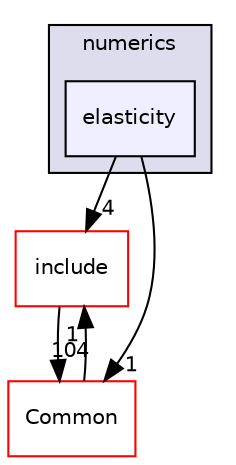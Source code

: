 digraph "SU2_CFD/src/numerics/elasticity" {
  compound=true
  node [ fontsize="10", fontname="Helvetica"];
  edge [ labelfontsize="10", labelfontname="Helvetica"];
  subgraph clusterdir_28ed81e72bcc2d8001c2a1104e4c8ee3 {
    graph [ bgcolor="#ddddee", pencolor="black", label="numerics" fontname="Helvetica", fontsize="10", URL="dir_28ed81e72bcc2d8001c2a1104e4c8ee3.html"]
  dir_141e3cd13cc19ef000b56b660a109b2b [shape=box, label="elasticity", style="filled", fillcolor="#eeeeff", pencolor="black", URL="dir_141e3cd13cc19ef000b56b660a109b2b.html"];
  }
  dir_3b735dd5547717c34264cbbbba892a8a [shape=box label="include" fillcolor="white" style="filled" color="red" URL="dir_3b735dd5547717c34264cbbbba892a8a.html"];
  dir_4ab6b4cc6a7edbff49100e9123df213f [shape=box label="Common" fillcolor="white" style="filled" color="red" URL="dir_4ab6b4cc6a7edbff49100e9123df213f.html"];
  dir_3b735dd5547717c34264cbbbba892a8a->dir_4ab6b4cc6a7edbff49100e9123df213f [headlabel="104", labeldistance=1.5 headhref="dir_000034_000000.html"];
  dir_4ab6b4cc6a7edbff49100e9123df213f->dir_3b735dd5547717c34264cbbbba892a8a [headlabel="1", labeldistance=1.5 headhref="dir_000000_000034.html"];
  dir_141e3cd13cc19ef000b56b660a109b2b->dir_3b735dd5547717c34264cbbbba892a8a [headlabel="4", labeldistance=1.5 headhref="dir_000077_000034.html"];
  dir_141e3cd13cc19ef000b56b660a109b2b->dir_4ab6b4cc6a7edbff49100e9123df213f [headlabel="1", labeldistance=1.5 headhref="dir_000077_000000.html"];
}
